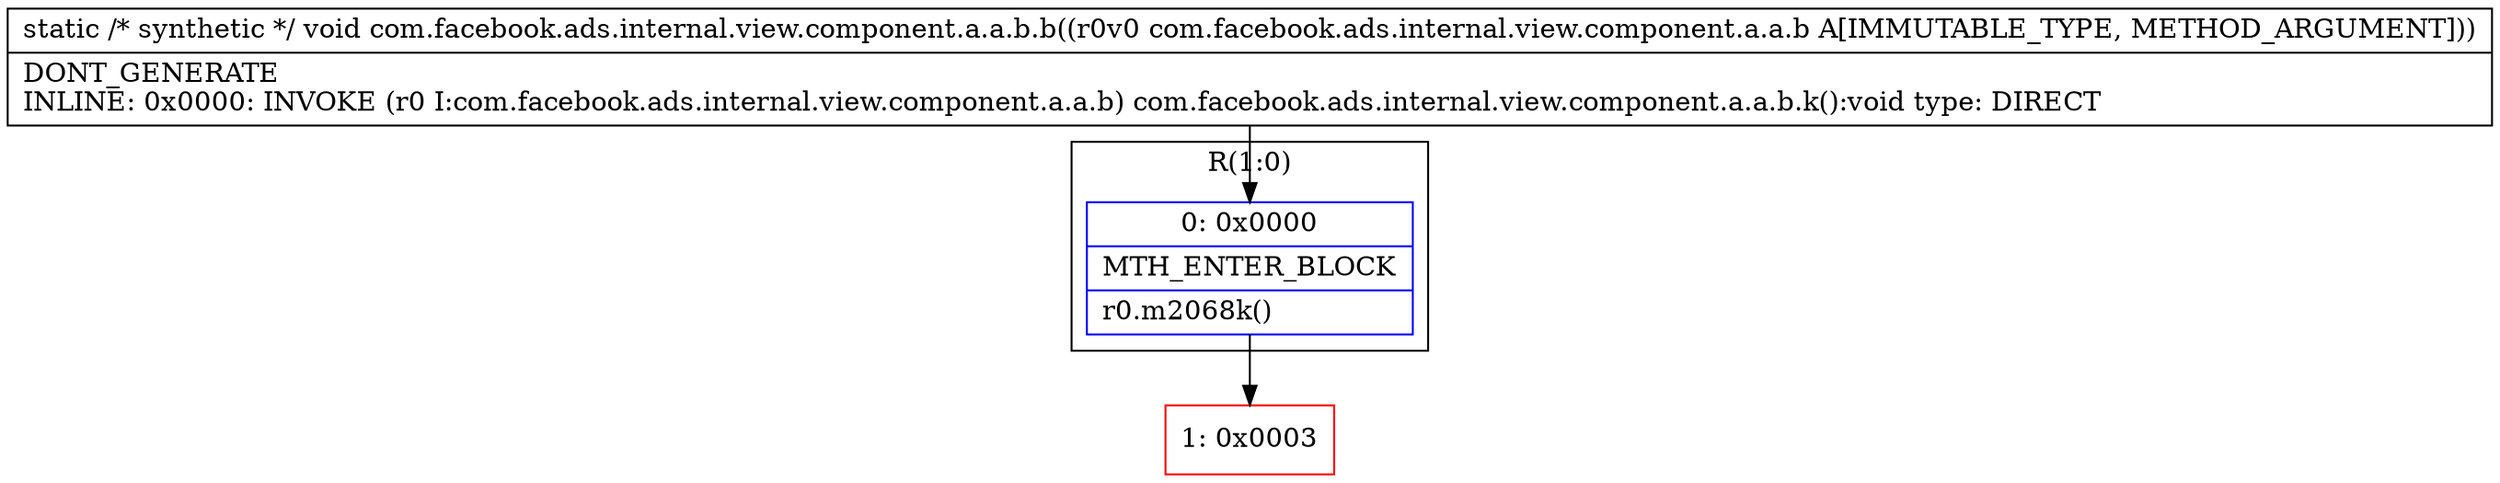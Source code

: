 digraph "CFG forcom.facebook.ads.internal.view.component.a.a.b.b(Lcom\/facebook\/ads\/internal\/view\/component\/a\/a\/b;)V" {
subgraph cluster_Region_1971005096 {
label = "R(1:0)";
node [shape=record,color=blue];
Node_0 [shape=record,label="{0\:\ 0x0000|MTH_ENTER_BLOCK\l|r0.m2068k()\l}"];
}
Node_1 [shape=record,color=red,label="{1\:\ 0x0003}"];
MethodNode[shape=record,label="{static \/* synthetic *\/ void com.facebook.ads.internal.view.component.a.a.b.b((r0v0 com.facebook.ads.internal.view.component.a.a.b A[IMMUTABLE_TYPE, METHOD_ARGUMENT]))  | DONT_GENERATE\lINLINE: 0x0000: INVOKE  (r0 I:com.facebook.ads.internal.view.component.a.a.b) com.facebook.ads.internal.view.component.a.a.b.k():void type: DIRECT\l}"];
MethodNode -> Node_0;
Node_0 -> Node_1;
}

